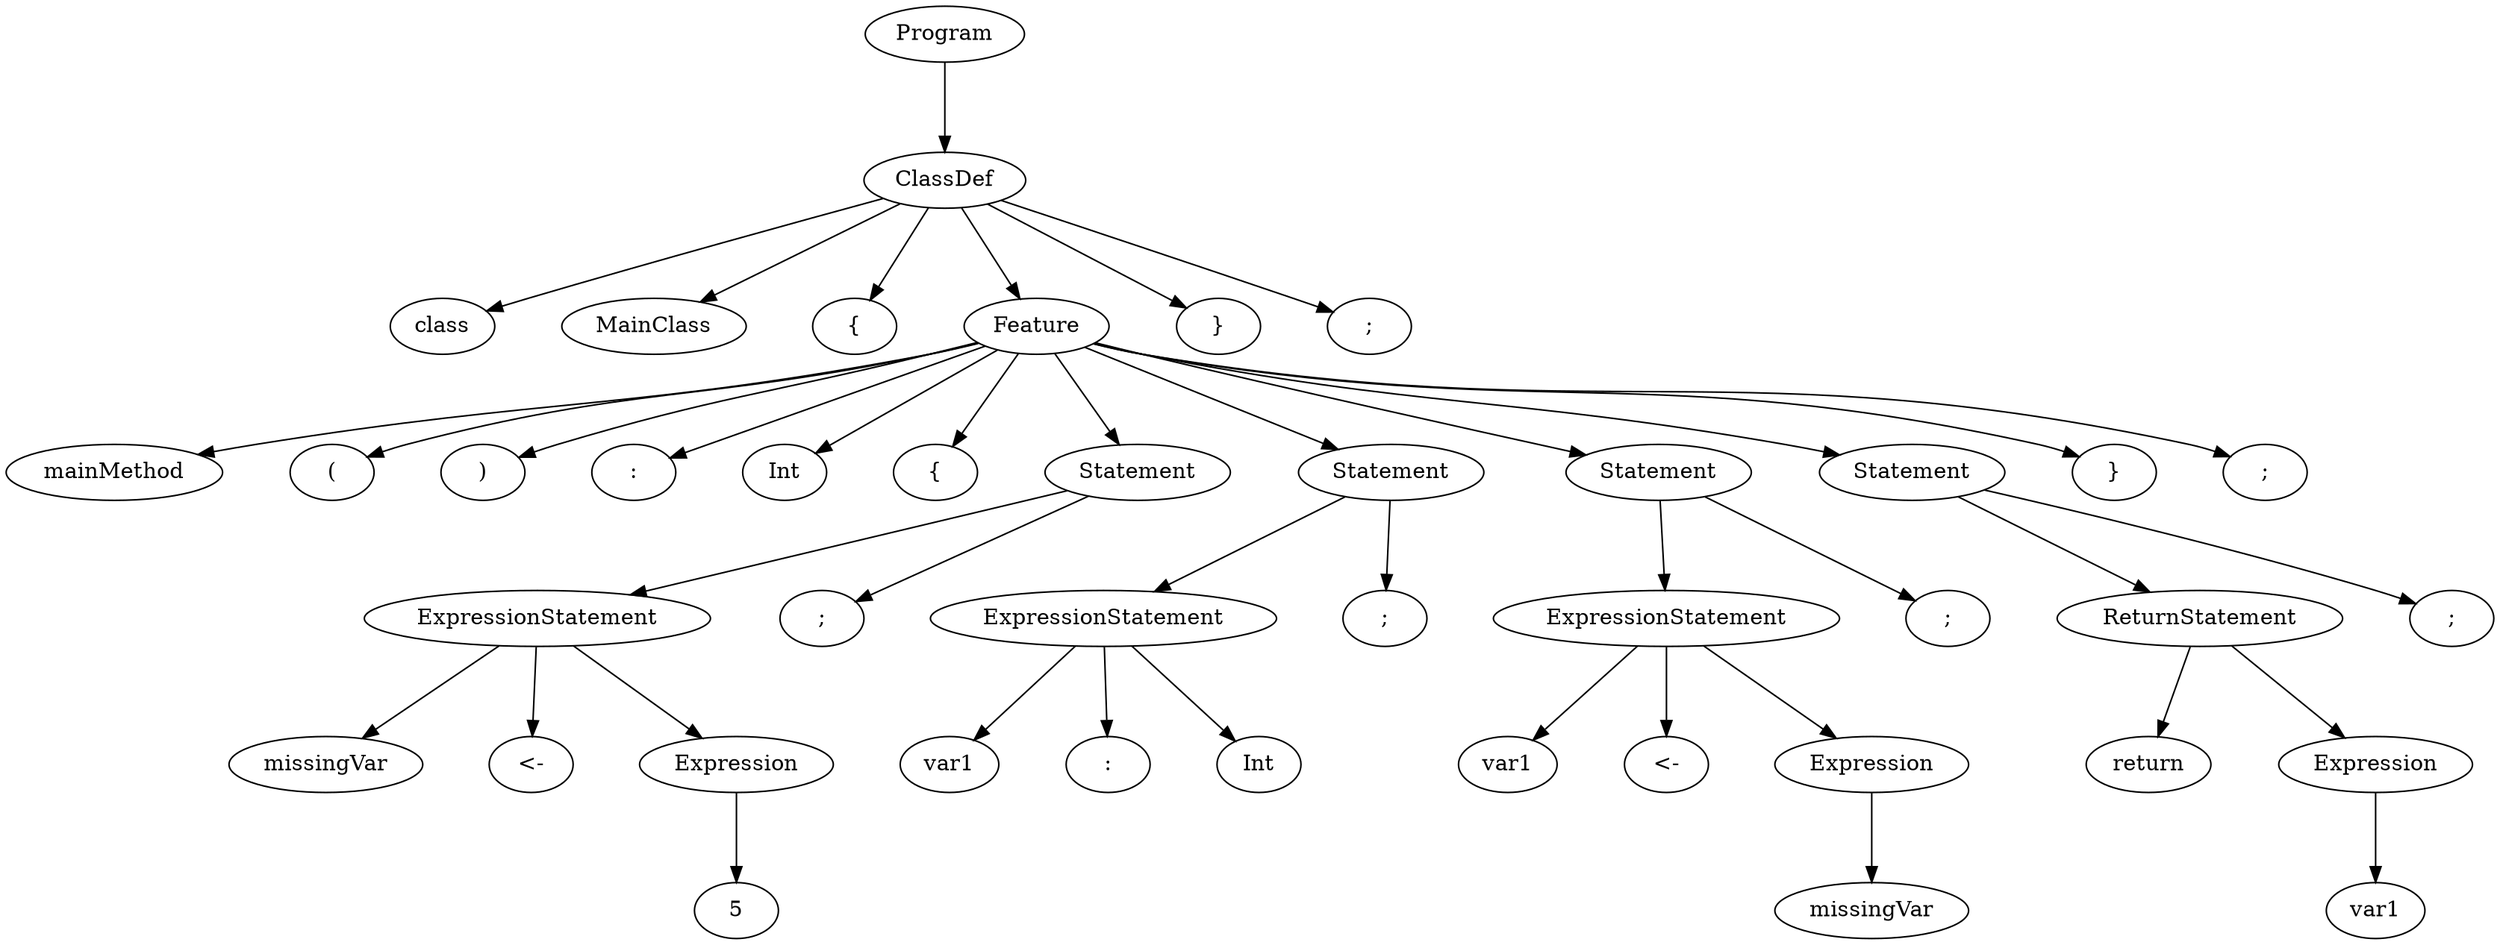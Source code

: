 digraph tree {
rankdir=TB;
nodesep=0.6;
ranksep=0.8;
    "Program_2021731361056" [label="Program"];
    "ClassDef_2021731361280" [label="ClassDef"];
    "class_2021731416576" [label="class"];
    "MainClass_2021731416768" [label="MainClass"];
    "{_2021731417856" [label="{"];
    "Feature_2021731361392" [label="Feature"];
    "mainMethod_2021731488576" [label="mainMethod"];
    "(_2021731488768" [label="("];
    ")_2021731489024" [label=")"];
    ":_2021731489280" [label=":"];
    "Int_2021731488384" [label="Int"];
    "{_2021731489728" [label="{"];
    "Statement_2021731361840" [label="Statement"];
    "ExpressionStatement_2021731361952" [label="ExpressionStatement"];
    "missingVar_2021731490304" [label="missingVar"];
    "<-_2021731490560" [label="<-"];
    "Expression_2021731362064" [label="Expression"];
    "5_2021731504576" [label="5"];
    ";_2021731505856" [label=";"];
    "Statement_2021731362624" [label="Statement"];
    "ExpressionStatement_2021731362736" [label="ExpressionStatement"];
    "var1_2021731507264" [label="var1"];
    ":_2021731508096" [label=":"];
    "Int_2021731508160" [label="Int"];
    ";_2021731508032" [label=";"];
    "Statement_2021731362848" [label="Statement"];
    "ExpressionStatement_2021731362960" [label="ExpressionStatement"];
    "var1_2021731489344" [label="var1"];
    "<-_2021731524736" [label="<-"];
    "Expression_2021731363072" [label="Expression"];
    "missingVar_2021731524800" [label="missingVar"];
    ";_2021731524928" [label=";"];
    "Statement_2021731363408" [label="Statement"];
    "ReturnStatement_2021731363520" [label="ReturnStatement"];
    "return_2021731524864" [label="return"];
    "Expression_2021731363632" [label="Expression"];
    "var1_2021731525568" [label="var1"];
    ";_2021731525632" [label=";"];
    "}_2021731525824" [label="}"];
    ";_2021731525888" [label=";"];
    "}_2021731526016" [label="}"];
    ";_2021731526144" [label=";"];
    "Program_2021731361056" -> "ClassDef_2021731361280";
    "ClassDef_2021731361280" -> "class_2021731416576";
    "ClassDef_2021731361280" -> "MainClass_2021731416768";
    "ClassDef_2021731361280" -> "{_2021731417856";
    "ClassDef_2021731361280" -> "Feature_2021731361392";
    "ClassDef_2021731361280" -> "}_2021731526016";
    "ClassDef_2021731361280" -> ";_2021731526144";
    "Feature_2021731361392" -> "mainMethod_2021731488576";
    "Feature_2021731361392" -> "(_2021731488768";
    "Feature_2021731361392" -> ")_2021731489024";
    "Feature_2021731361392" -> ":_2021731489280";
    "Feature_2021731361392" -> "Int_2021731488384";
    "Feature_2021731361392" -> "{_2021731489728";
    "Feature_2021731361392" -> "Statement_2021731361840";
    "Feature_2021731361392" -> "Statement_2021731362624";
    "Feature_2021731361392" -> "Statement_2021731362848";
    "Feature_2021731361392" -> "Statement_2021731363408";
    "Feature_2021731361392" -> "}_2021731525824";
    "Feature_2021731361392" -> ";_2021731525888";
    "Statement_2021731361840" -> "ExpressionStatement_2021731361952";
    "Statement_2021731361840" -> ";_2021731505856";
    "ExpressionStatement_2021731361952" -> "missingVar_2021731490304";
    "ExpressionStatement_2021731361952" -> "<-_2021731490560";
    "ExpressionStatement_2021731361952" -> "Expression_2021731362064";
    "Expression_2021731362064" -> "5_2021731504576";
    "Statement_2021731362624" -> "ExpressionStatement_2021731362736";
    "Statement_2021731362624" -> ";_2021731508032";
    "ExpressionStatement_2021731362736" -> "var1_2021731507264";
    "ExpressionStatement_2021731362736" -> ":_2021731508096";
    "ExpressionStatement_2021731362736" -> "Int_2021731508160";
    "Statement_2021731362848" -> "ExpressionStatement_2021731362960";
    "Statement_2021731362848" -> ";_2021731524928";
    "ExpressionStatement_2021731362960" -> "var1_2021731489344";
    "ExpressionStatement_2021731362960" -> "<-_2021731524736";
    "ExpressionStatement_2021731362960" -> "Expression_2021731363072";
    "Expression_2021731363072" -> "missingVar_2021731524800";
    "Statement_2021731363408" -> "ReturnStatement_2021731363520";
    "Statement_2021731363408" -> ";_2021731525632";
    "ReturnStatement_2021731363520" -> "return_2021731524864";
    "ReturnStatement_2021731363520" -> "Expression_2021731363632";
    "Expression_2021731363632" -> "var1_2021731525568";
}
